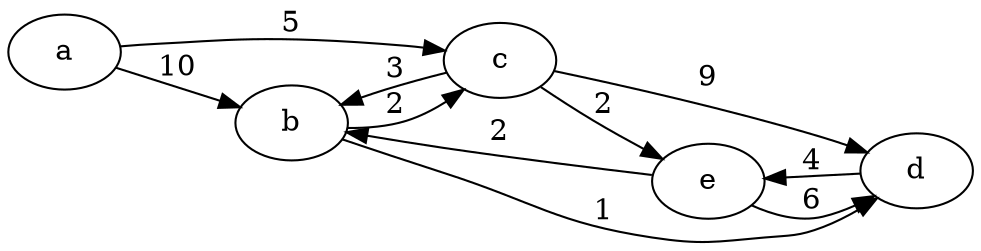 digraph my_graph
{
	rankdir=LR;
	a -> b [label="10"];
	b -> c [label="2"];
	c -> d [label="9"];
	d -> e [label="4"];
	a -> c [label="5"];
	b -> d [label="1"];
	c -> b [label="3"];
	c -> e [label="2"];
	e -> b [label="2"];
	e -> d [label="6"];
}
